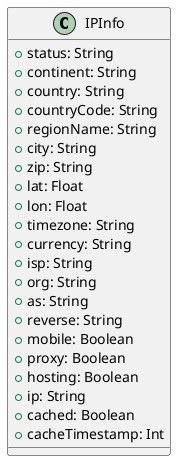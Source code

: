 @startuml
'https://plantuml.com/class-diagram

class IPInfo {
  +status: String
  +continent: String
  +country: String
  +countryCode: String
  +regionName: String
  +city: String
  +zip: String
  +lat: Float
  +lon: Float
  +timezone: String
  +currency: String
  +isp: String
  +org: String
  +as: String
  +reverse: String
  +mobile: Boolean
  +proxy: Boolean
  +hosting: Boolean
  +ip: String
  +cached: Boolean
  +cacheTimestamp: Int
}

@enduml